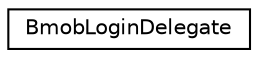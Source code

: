 digraph "Graphical Class Hierarchy"
{
  edge [fontname="Helvetica",fontsize="10",labelfontname="Helvetica",labelfontsize="10"];
  node [fontname="Helvetica",fontsize="10",shape=record];
  rankdir="LR";
  Node1 [label="BmobLoginDelegate",height=0.2,width=0.4,color="black", fillcolor="white", style="filled",URL="$classBmobLoginDelegate.html"];
}
